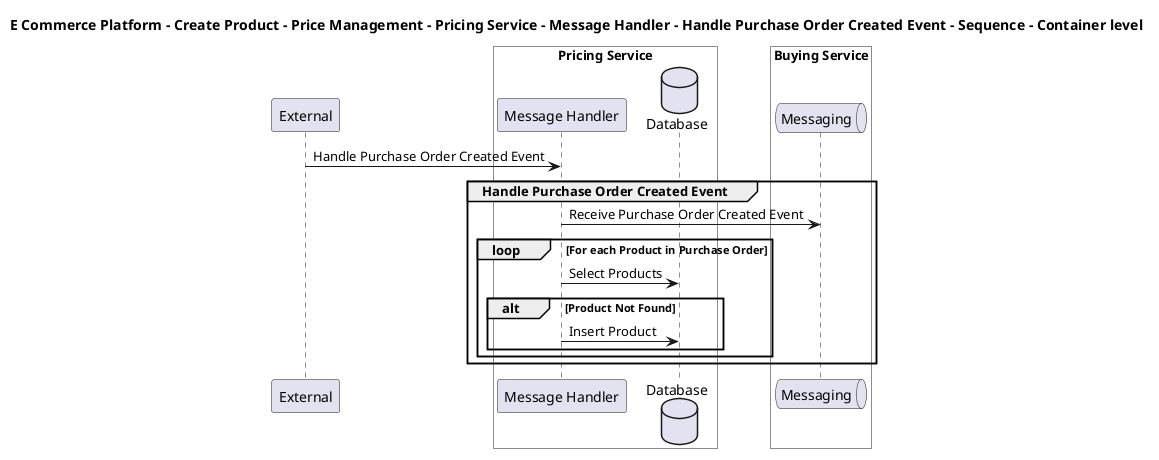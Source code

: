 @startuml

title E Commerce Platform - Create Product - Price Management - Pricing Service - Message Handler - Handle Purchase Order Created Event - Sequence - Container level

participant "External" as C4InterFlow.SoftwareSystems.ExternalSystem

box "Pricing Service" #White
    participant "Message Handler" as ECommercePlatform.CreateProduct.PriceManagement.SoftwareSystems.PricingService.Containers.MessageHandler
    database "Database" as ECommercePlatform.CreateProduct.PriceManagement.SoftwareSystems.PricingService.Containers.Database
end box


box "Buying Service" #White
    queue "Messaging" as ECommercePlatform.CreateProduct.BuyingAndMerchandising.SoftwareSystems.BuyingService.Containers.Messaging
end box


C4InterFlow.SoftwareSystems.ExternalSystem -> ECommercePlatform.CreateProduct.PriceManagement.SoftwareSystems.PricingService.Containers.MessageHandler : Handle Purchase Order Created Event
group Handle Purchase Order Created Event
ECommercePlatform.CreateProduct.PriceManagement.SoftwareSystems.PricingService.Containers.MessageHandler -> ECommercePlatform.CreateProduct.BuyingAndMerchandising.SoftwareSystems.BuyingService.Containers.Messaging : Receive Purchase Order Created Event
loop For each Product in Purchase Order
ECommercePlatform.CreateProduct.PriceManagement.SoftwareSystems.PricingService.Containers.MessageHandler -> ECommercePlatform.CreateProduct.PriceManagement.SoftwareSystems.PricingService.Containers.Database : Select Products
alt Product Not Found
ECommercePlatform.CreateProduct.PriceManagement.SoftwareSystems.PricingService.Containers.MessageHandler -> ECommercePlatform.CreateProduct.PriceManagement.SoftwareSystems.PricingService.Containers.Database : Insert Product
end
end
end


@enduml
